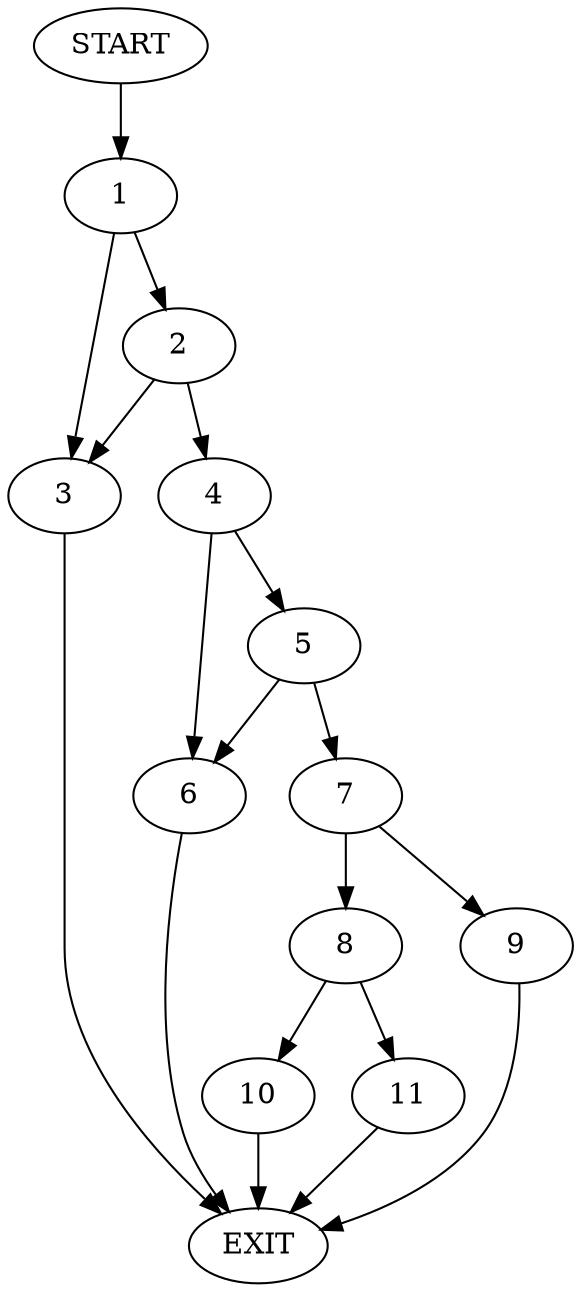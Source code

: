 digraph {
0 [label="START"]
12 [label="EXIT"]
0 -> 1
1 -> 2
1 -> 3
2 -> 3
2 -> 4
3 -> 12
4 -> 5
4 -> 6
5 -> 7
5 -> 6
6 -> 12
7 -> 8
7 -> 9
8 -> 10
8 -> 11
9 -> 12
10 -> 12
11 -> 12
}
